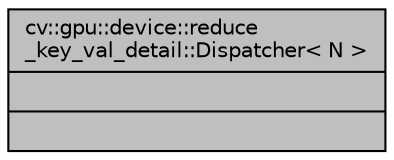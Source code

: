 digraph "cv::gpu::device::reduce_key_val_detail::Dispatcher&lt; N &gt;"
{
 // LATEX_PDF_SIZE
  edge [fontname="Helvetica",fontsize="10",labelfontname="Helvetica",labelfontsize="10"];
  node [fontname="Helvetica",fontsize="10",shape=record];
  Node1 [label="{cv::gpu::device::reduce\l_key_val_detail::Dispatcher\< N \>\n||}",height=0.2,width=0.4,color="black", fillcolor="grey75", style="filled", fontcolor="black",tooltip=" "];
}

